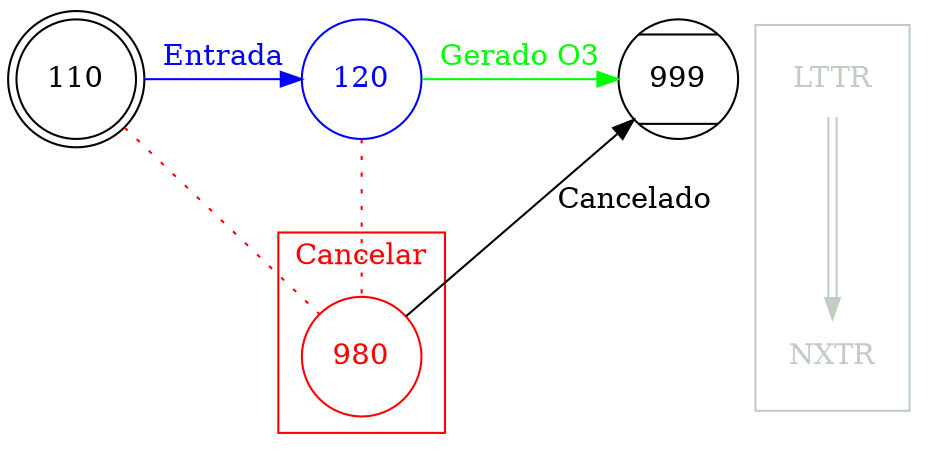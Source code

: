 digraph {
    110 [shape=doublecircle];
    120 [shape=circle color="blue" fontcolor="blue"];
    980 [shape=circle color="red" fontcolor="red"];
    999 [shape=Mcircle];
    subgraph cluster_0 {
        color=honeydew3
        LTTR [shape=plaintext fontcolor=honeydew3]
        NXTR [shape=plaintext fontcolor=honeydew3]
        LTTR -> NXTR [color="honeydew3:invis:honeydew3"];
    }
    subgraph cluster_1 {
        color="red";
        fontcolor="red";
        label="Cancelar";
        980;
    }
    110 -> 120 [color="blue" label="Entrada" fontcolor="blue"];
    980 -> 999 [label="Cancelado"];
    120 -> 999 [color="green" label="Gerado O3" fontcolor="green"];
    110 -> 980 [color="red" style=dotted arrowhead=none];
    120 -> 980 [color="red" style=dotted arrowhead=none];
    { rank=same; 110, 120, 999 }
}